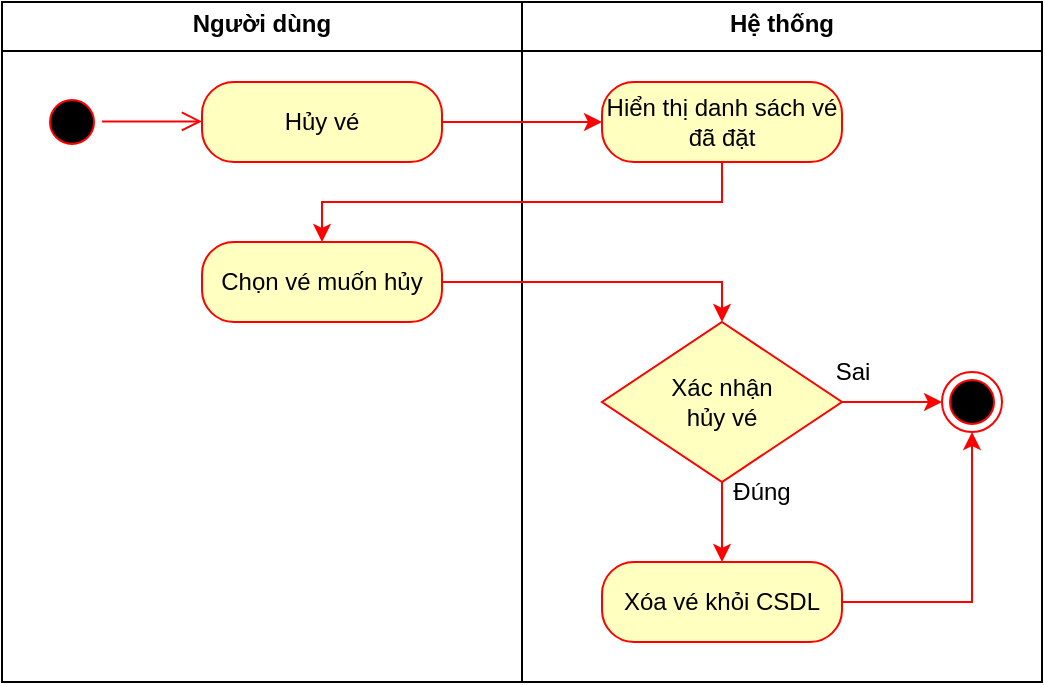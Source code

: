 <mxfile version="26.0.6">
  <diagram name="Page-1" id="bbxdSLz_4zA9bngpI45p">
    <mxGraphModel dx="1068" dy="471" grid="1" gridSize="10" guides="1" tooltips="1" connect="1" arrows="1" fold="1" page="1" pageScale="1" pageWidth="850" pageHeight="1100" math="0" shadow="0">
      <root>
        <mxCell id="0" />
        <mxCell id="1" parent="0" />
        <mxCell id="xCmtK4mrEEXfJ0U4O8ht-29" value="&lt;p style=&quot;margin:0px;margin-top:4px;text-align:center;&quot;&gt;&lt;b&gt;Hệ thống&lt;/b&gt;&lt;/p&gt;&lt;hr size=&quot;1&quot; style=&quot;border-style:solid;&quot;&gt;&lt;div style=&quot;height:2px;&quot;&gt;&lt;/div&gt;" style="verticalAlign=top;align=left;overflow=fill;html=1;whiteSpace=wrap;" vertex="1" parent="1">
          <mxGeometry x="260" width="260" height="340" as="geometry" />
        </mxCell>
        <mxCell id="xCmtK4mrEEXfJ0U4O8ht-28" value="&lt;p style=&quot;margin:0px;margin-top:4px;text-align:center;&quot;&gt;&lt;b&gt;Người dùng&lt;/b&gt;&lt;/p&gt;&lt;hr size=&quot;1&quot; style=&quot;border-style:solid;&quot;&gt;&lt;div style=&quot;height:2px;&quot;&gt;&lt;/div&gt;" style="verticalAlign=top;align=left;overflow=fill;html=1;whiteSpace=wrap;" vertex="1" parent="1">
          <mxGeometry width="260" height="340" as="geometry" />
        </mxCell>
        <mxCell id="xCmtK4mrEEXfJ0U4O8ht-2" value="" style="edgeStyle=orthogonalEdgeStyle;html=1;verticalAlign=bottom;endArrow=open;endSize=8;strokeColor=#FF0000;rounded=0;" edge="1" parent="1">
          <mxGeometry relative="1" as="geometry">
            <mxPoint x="100" y="59.71" as="targetPoint" />
            <mxPoint x="50" y="59.71" as="sourcePoint" />
          </mxGeometry>
        </mxCell>
        <mxCell id="xCmtK4mrEEXfJ0U4O8ht-4" value="" style="ellipse;html=1;shape=startState;fillColor=#000000;strokeColor=#FF0000;" vertex="1" parent="1">
          <mxGeometry x="20" y="45" width="30" height="30" as="geometry" />
        </mxCell>
        <mxCell id="xCmtK4mrEEXfJ0U4O8ht-17" value="" style="edgeStyle=orthogonalEdgeStyle;rounded=0;orthogonalLoop=1;jettySize=auto;html=1;strokeColor=#FF0000;" edge="1" parent="1" source="xCmtK4mrEEXfJ0U4O8ht-6" target="xCmtK4mrEEXfJ0U4O8ht-8">
          <mxGeometry relative="1" as="geometry" />
        </mxCell>
        <mxCell id="xCmtK4mrEEXfJ0U4O8ht-6" value="Hủy vé" style="rounded=1;whiteSpace=wrap;html=1;arcSize=40;fontColor=#000000;fillColor=#ffffc0;strokeColor=#FF0000;" vertex="1" parent="1">
          <mxGeometry x="100" y="40" width="120" height="40" as="geometry" />
        </mxCell>
        <mxCell id="xCmtK4mrEEXfJ0U4O8ht-19" style="edgeStyle=orthogonalEdgeStyle;rounded=0;orthogonalLoop=1;jettySize=auto;html=1;entryX=0.5;entryY=0;entryDx=0;entryDy=0;strokeColor=#FF0000;" edge="1" parent="1" source="xCmtK4mrEEXfJ0U4O8ht-8" target="xCmtK4mrEEXfJ0U4O8ht-9">
          <mxGeometry relative="1" as="geometry">
            <Array as="points">
              <mxPoint x="360" y="100" />
              <mxPoint x="160" y="100" />
            </Array>
          </mxGeometry>
        </mxCell>
        <mxCell id="xCmtK4mrEEXfJ0U4O8ht-8" value="Hiển thị danh sách vé đã đặt" style="rounded=1;whiteSpace=wrap;html=1;arcSize=40;fontColor=#000000;fillColor=#ffffc0;strokeColor=#FF0000;" vertex="1" parent="1">
          <mxGeometry x="300" y="40" width="120" height="40" as="geometry" />
        </mxCell>
        <mxCell id="xCmtK4mrEEXfJ0U4O8ht-21" style="edgeStyle=orthogonalEdgeStyle;rounded=0;orthogonalLoop=1;jettySize=auto;html=1;entryX=0.5;entryY=0;entryDx=0;entryDy=0;strokeColor=#FF0000;" edge="1" parent="1" source="xCmtK4mrEEXfJ0U4O8ht-9" target="xCmtK4mrEEXfJ0U4O8ht-11">
          <mxGeometry relative="1" as="geometry" />
        </mxCell>
        <mxCell id="xCmtK4mrEEXfJ0U4O8ht-9" value="Chọn vé muốn hủy" style="rounded=1;whiteSpace=wrap;html=1;arcSize=40;fontColor=#000000;fillColor=#ffffc0;strokeColor=#FF0000;" vertex="1" parent="1">
          <mxGeometry x="100" y="120" width="120" height="40" as="geometry" />
        </mxCell>
        <mxCell id="xCmtK4mrEEXfJ0U4O8ht-22" value="" style="edgeStyle=orthogonalEdgeStyle;rounded=0;orthogonalLoop=1;jettySize=auto;html=1;strokeColor=#FF0000;" edge="1" parent="1" source="xCmtK4mrEEXfJ0U4O8ht-11" target="xCmtK4mrEEXfJ0U4O8ht-15">
          <mxGeometry relative="1" as="geometry" />
        </mxCell>
        <mxCell id="xCmtK4mrEEXfJ0U4O8ht-23" value="" style="edgeStyle=orthogonalEdgeStyle;rounded=0;orthogonalLoop=1;jettySize=auto;html=1;strokeColor=#FF0000;" edge="1" parent="1" source="xCmtK4mrEEXfJ0U4O8ht-11" target="xCmtK4mrEEXfJ0U4O8ht-16">
          <mxGeometry relative="1" as="geometry" />
        </mxCell>
        <mxCell id="xCmtK4mrEEXfJ0U4O8ht-11" value="Xác nhận&lt;br&gt;hủy vé" style="rhombus;whiteSpace=wrap;html=1;fontColor=#000000;fillColor=#ffffc0;strokeColor=#FF0000;" vertex="1" parent="1">
          <mxGeometry x="300" y="160" width="120" height="80" as="geometry" />
        </mxCell>
        <mxCell id="xCmtK4mrEEXfJ0U4O8ht-24" style="edgeStyle=orthogonalEdgeStyle;rounded=0;orthogonalLoop=1;jettySize=auto;html=1;entryX=0.5;entryY=1;entryDx=0;entryDy=0;strokeColor=#FF0000;" edge="1" parent="1" source="xCmtK4mrEEXfJ0U4O8ht-15" target="xCmtK4mrEEXfJ0U4O8ht-16">
          <mxGeometry relative="1" as="geometry" />
        </mxCell>
        <mxCell id="xCmtK4mrEEXfJ0U4O8ht-15" value="Xóa vé khỏi CSDL" style="rounded=1;whiteSpace=wrap;html=1;arcSize=40;fontColor=#000000;fillColor=#ffffc0;strokeColor=#FF0000;" vertex="1" parent="1">
          <mxGeometry x="300" y="280" width="120" height="40" as="geometry" />
        </mxCell>
        <mxCell id="xCmtK4mrEEXfJ0U4O8ht-16" value="" style="ellipse;html=1;shape=endState;fillColor=#000000;strokeColor=#FF0000;align=center;verticalAlign=middle;fontFamily=Helvetica;fontSize=12;fontColor=#000000;" vertex="1" parent="1">
          <mxGeometry x="470" y="185" width="30" height="30" as="geometry" />
        </mxCell>
        <mxCell id="xCmtK4mrEEXfJ0U4O8ht-26" value="Đúng" style="text;html=1;align=center;verticalAlign=middle;whiteSpace=wrap;rounded=0;fontFamily=Helvetica;fontSize=12;fontColor=#000000;" vertex="1" parent="1">
          <mxGeometry x="350" y="230" width="60" height="30" as="geometry" />
        </mxCell>
        <mxCell id="xCmtK4mrEEXfJ0U4O8ht-27" value="Sai" style="text;html=1;align=center;verticalAlign=middle;resizable=0;points=[];autosize=1;strokeColor=none;fillColor=none;fontFamily=Helvetica;fontSize=12;fontColor=#000000;" vertex="1" parent="1">
          <mxGeometry x="405" y="170" width="40" height="30" as="geometry" />
        </mxCell>
      </root>
    </mxGraphModel>
  </diagram>
</mxfile>
